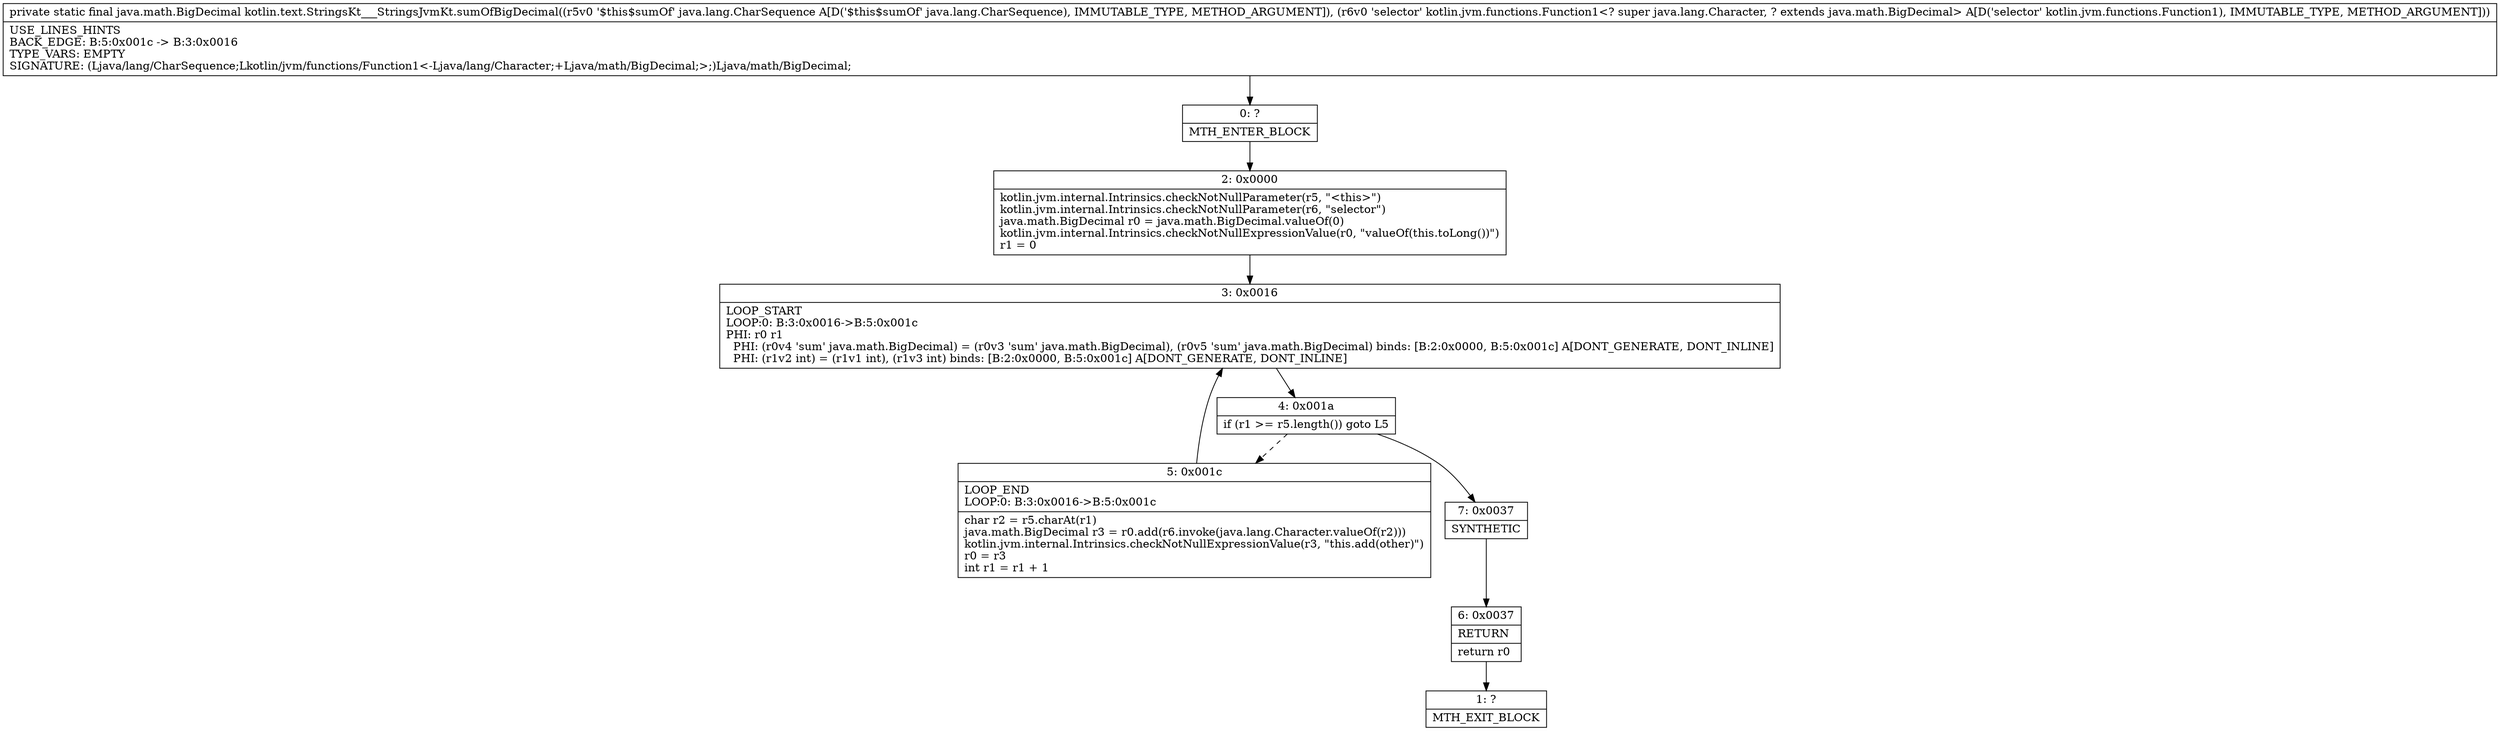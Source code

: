 digraph "CFG forkotlin.text.StringsKt___StringsJvmKt.sumOfBigDecimal(Ljava\/lang\/CharSequence;Lkotlin\/jvm\/functions\/Function1;)Ljava\/math\/BigDecimal;" {
Node_0 [shape=record,label="{0\:\ ?|MTH_ENTER_BLOCK\l}"];
Node_2 [shape=record,label="{2\:\ 0x0000|kotlin.jvm.internal.Intrinsics.checkNotNullParameter(r5, \"\<this\>\")\lkotlin.jvm.internal.Intrinsics.checkNotNullParameter(r6, \"selector\")\ljava.math.BigDecimal r0 = java.math.BigDecimal.valueOf(0)\lkotlin.jvm.internal.Intrinsics.checkNotNullExpressionValue(r0, \"valueOf(this.toLong())\")\lr1 = 0\l}"];
Node_3 [shape=record,label="{3\:\ 0x0016|LOOP_START\lLOOP:0: B:3:0x0016\-\>B:5:0x001c\lPHI: r0 r1 \l  PHI: (r0v4 'sum' java.math.BigDecimal) = (r0v3 'sum' java.math.BigDecimal), (r0v5 'sum' java.math.BigDecimal) binds: [B:2:0x0000, B:5:0x001c] A[DONT_GENERATE, DONT_INLINE]\l  PHI: (r1v2 int) = (r1v1 int), (r1v3 int) binds: [B:2:0x0000, B:5:0x001c] A[DONT_GENERATE, DONT_INLINE]\l}"];
Node_4 [shape=record,label="{4\:\ 0x001a|if (r1 \>= r5.length()) goto L5\l}"];
Node_5 [shape=record,label="{5\:\ 0x001c|LOOP_END\lLOOP:0: B:3:0x0016\-\>B:5:0x001c\l|char r2 = r5.charAt(r1)\ljava.math.BigDecimal r3 = r0.add(r6.invoke(java.lang.Character.valueOf(r2)))\lkotlin.jvm.internal.Intrinsics.checkNotNullExpressionValue(r3, \"this.add(other)\")\lr0 = r3\lint r1 = r1 + 1\l}"];
Node_7 [shape=record,label="{7\:\ 0x0037|SYNTHETIC\l}"];
Node_6 [shape=record,label="{6\:\ 0x0037|RETURN\l|return r0\l}"];
Node_1 [shape=record,label="{1\:\ ?|MTH_EXIT_BLOCK\l}"];
MethodNode[shape=record,label="{private static final java.math.BigDecimal kotlin.text.StringsKt___StringsJvmKt.sumOfBigDecimal((r5v0 '$this$sumOf' java.lang.CharSequence A[D('$this$sumOf' java.lang.CharSequence), IMMUTABLE_TYPE, METHOD_ARGUMENT]), (r6v0 'selector' kotlin.jvm.functions.Function1\<? super java.lang.Character, ? extends java.math.BigDecimal\> A[D('selector' kotlin.jvm.functions.Function1), IMMUTABLE_TYPE, METHOD_ARGUMENT]))  | USE_LINES_HINTS\lBACK_EDGE: B:5:0x001c \-\> B:3:0x0016\lTYPE_VARS: EMPTY\lSIGNATURE: (Ljava\/lang\/CharSequence;Lkotlin\/jvm\/functions\/Function1\<\-Ljava\/lang\/Character;+Ljava\/math\/BigDecimal;\>;)Ljava\/math\/BigDecimal;\l}"];
MethodNode -> Node_0;Node_0 -> Node_2;
Node_2 -> Node_3;
Node_3 -> Node_4;
Node_4 -> Node_5[style=dashed];
Node_4 -> Node_7;
Node_5 -> Node_3;
Node_7 -> Node_6;
Node_6 -> Node_1;
}

